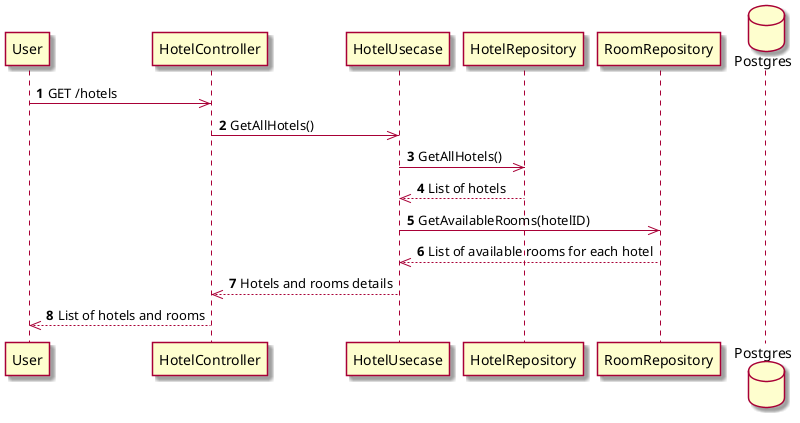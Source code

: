 @startuml sequenceDiagram
skin rose
participant "User" as U
participant "HotelController" as HC
participant "HotelUsecase" as HU
participant "HotelRepository" as HR
participant "RoomRepository" as RR
database "Postgres" as DB
autonumber
U->>HC: GET /hotels
HC->>HU: GetAllHotels()
HU->>HR: GetAllHotels()
HR-->>HU: List of hotels
HU->>RR: GetAvailableRooms(hotelID)
RR-->>HU: List of available rooms for each hotel
HU-->>HC: Hotels and rooms details
HC-->>U: List of hotels and rooms
@enduml